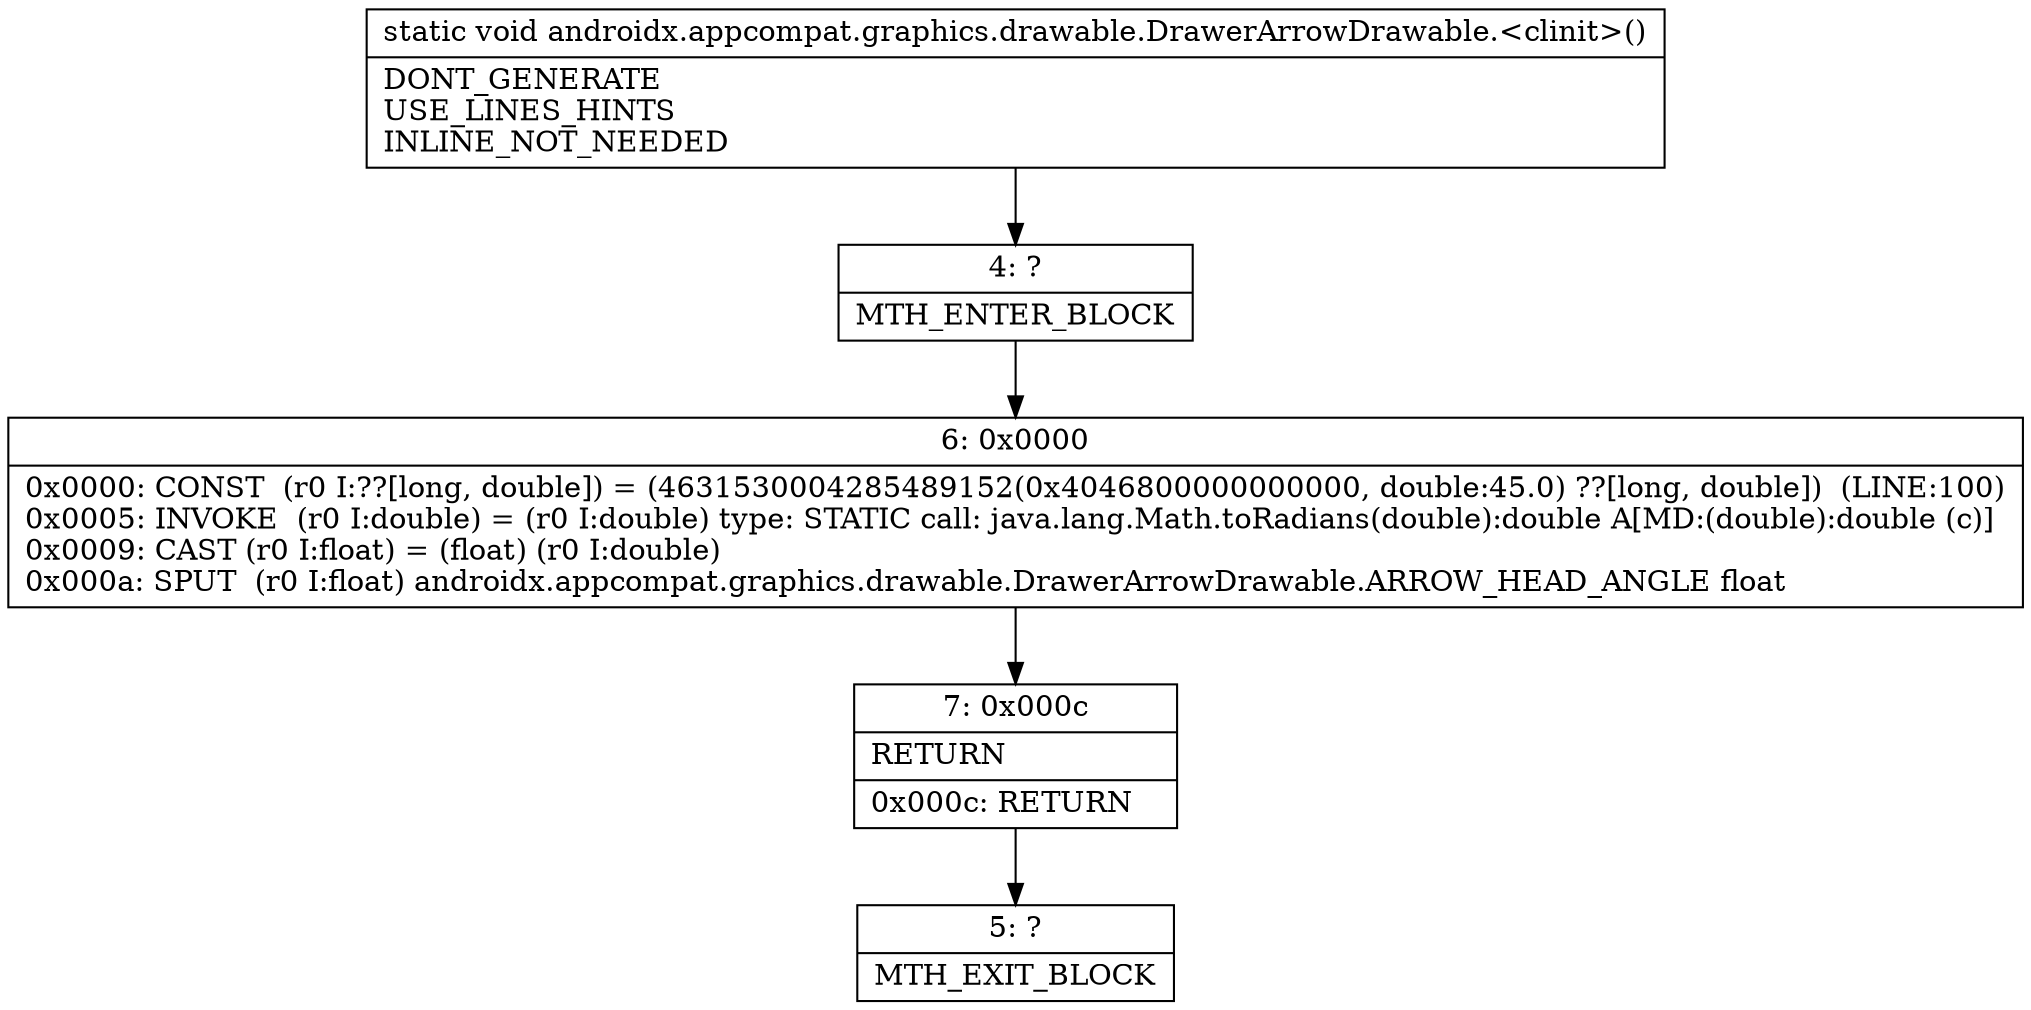 digraph "CFG forandroidx.appcompat.graphics.drawable.DrawerArrowDrawable.\<clinit\>()V" {
Node_4 [shape=record,label="{4\:\ ?|MTH_ENTER_BLOCK\l}"];
Node_6 [shape=record,label="{6\:\ 0x0000|0x0000: CONST  (r0 I:??[long, double]) = (4631530004285489152(0x4046800000000000, double:45.0) ??[long, double])  (LINE:100)\l0x0005: INVOKE  (r0 I:double) = (r0 I:double) type: STATIC call: java.lang.Math.toRadians(double):double A[MD:(double):double (c)]\l0x0009: CAST (r0 I:float) = (float) (r0 I:double) \l0x000a: SPUT  (r0 I:float) androidx.appcompat.graphics.drawable.DrawerArrowDrawable.ARROW_HEAD_ANGLE float \l}"];
Node_7 [shape=record,label="{7\:\ 0x000c|RETURN\l|0x000c: RETURN   \l}"];
Node_5 [shape=record,label="{5\:\ ?|MTH_EXIT_BLOCK\l}"];
MethodNode[shape=record,label="{static void androidx.appcompat.graphics.drawable.DrawerArrowDrawable.\<clinit\>()  | DONT_GENERATE\lUSE_LINES_HINTS\lINLINE_NOT_NEEDED\l}"];
MethodNode -> Node_4;Node_4 -> Node_6;
Node_6 -> Node_7;
Node_7 -> Node_5;
}

